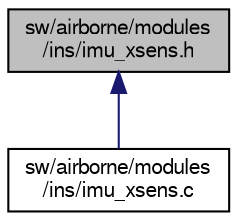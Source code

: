 digraph "sw/airborne/modules/ins/imu_xsens.h"
{
  edge [fontname="FreeSans",fontsize="10",labelfontname="FreeSans",labelfontsize="10"];
  node [fontname="FreeSans",fontsize="10",shape=record];
  Node1 [label="sw/airborne/modules\l/ins/imu_xsens.h",height=0.2,width=0.4,color="black", fillcolor="grey75", style="filled", fontcolor="black"];
  Node1 -> Node2 [dir="back",color="midnightblue",fontsize="10",style="solid",fontname="FreeSans"];
  Node2 [label="sw/airborne/modules\l/ins/imu_xsens.c",height=0.2,width=0.4,color="black", fillcolor="white", style="filled",URL="$imu__xsens_8c.html",tooltip="XSENS to just provide IMU measurements. "];
}

